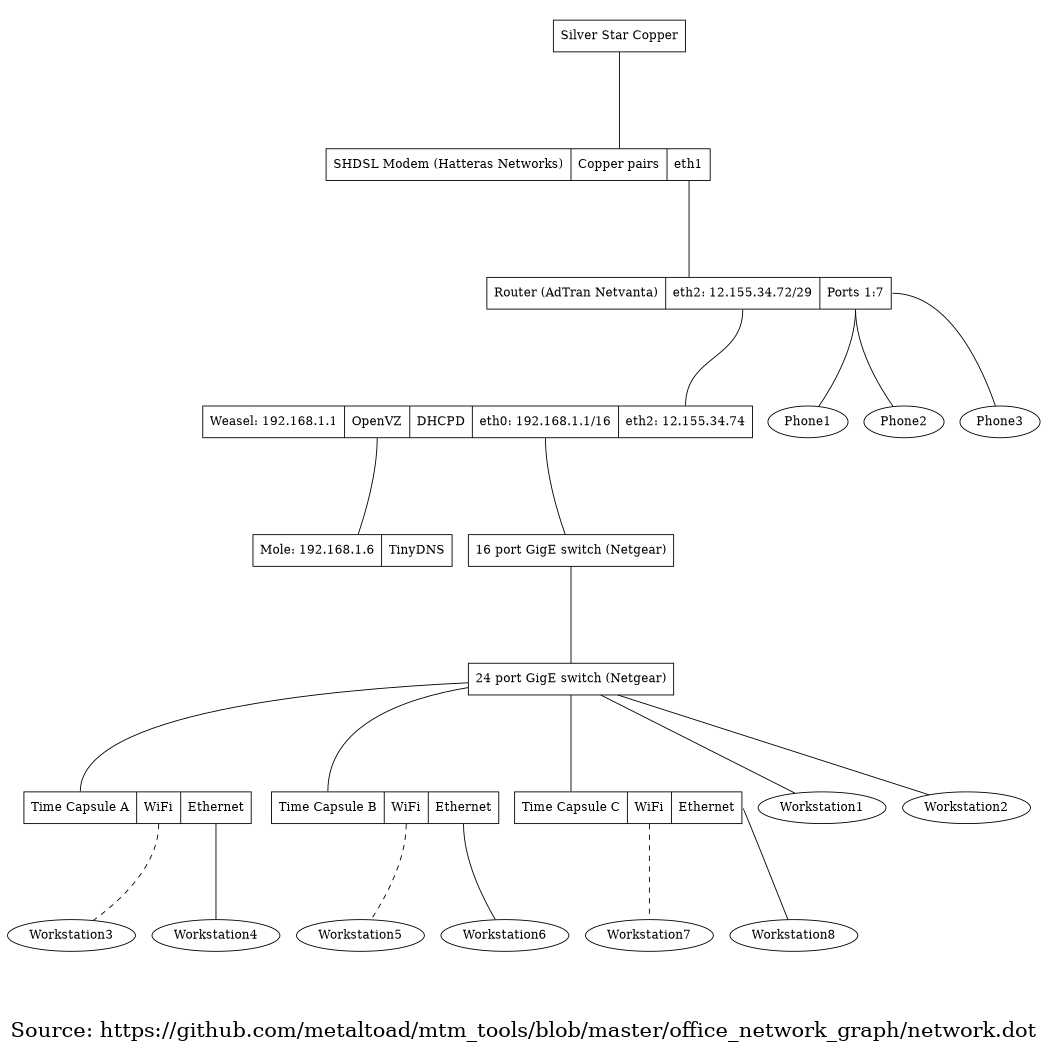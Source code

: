 graph network {

  graph[page="8.5,11",size="7.5,7",ratio=fill,center=1,fontsize=24];
  label="\n\nSource: https://github.com/metaltoad/mtm_tools/blob/master/office_network_graph/network.dot"

  node [shape=record];

  copper [label="Silver Star Copper"]
  modem [label="<t> SHDSL Modem (Hatteras Networks)|<copper> Copper pairs|<eth1> eth1"];
  router [label="<t> Router (AdTran Netvanta)|<eth2> eth2: 12.155.34.72/29|<p1> Ports 1:7"];
  mainswitch [label="24 port GigE switch (Netgear)"]
  weaselswitch [label="16 port GigE switch (Netgear)"]
  weasel [label="<t> Weasel: 192.168.1.1|<vz> OpenVZ|<dhcpd> DHCPD|<eth0> eth0: 192.168.1.1/16|<eth2> eth2: 12.155.34.74"];
  mole [label="<t>Mole: 192.168.1.6|<dns>TinyDNS"];
  tca [label="<t>Time Capsule A|<wifi> WiFi|<ether> Ethernet"];
  tcb [label="<t>Time Capsule B|<wifi> WiFi|<ether> Ethernet"];
  tcc [label="<t>Time Capsule C|<wifi> WiFi|<ether> Ethernet"];

  copper -- modem:copper
  modem:eth1 -- router;
  router:eth2 -- weasel:eth2;
  weasel:eth0 -- weaselswitch;
  weaselswitch -- mainswitch;
  weasel:vz -- mole;
  mainswitch -- tca:t;
  mainswitch -- tcb:t;
  mainswitch -- tcc:t;


  node [shape=ellipse];

  router:p1 -- Phone1;
  router:p1 -- Phone2;
  router:p1 -- Phone3;

  mainswitch -- Workstation1;
  mainswitch -- Workstation2;

  tca:wifi -- Workstation3 [style=dashed];
  tca:ether -- Workstation4;
  tcb:wifi -- Workstation5 [style=dashed];
  tcb:ether -- Workstation6;
  tcc:wifi -- Workstation7 [style=dashed];
  tcc:ether -- Workstation8;



}